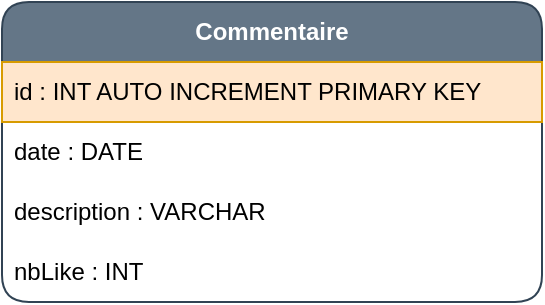 <mxfile version="20.6.0" type="device"><diagram id="0jFWE-cZYEaTjbjNxTbA" name="Page-1"><mxGraphModel dx="1635" dy="838" grid="1" gridSize="10" guides="1" tooltips="1" connect="1" arrows="1" fold="1" page="1" pageScale="1" pageWidth="827" pageHeight="1169" math="0" shadow="0"><root><mxCell id="0"/><mxCell id="1" parent="0"/><mxCell id="0iFBEBgepo2nHVFWvvcg-1" value="&lt;b&gt;Commentaire&lt;/b&gt;" style="swimlane;fontStyle=0;childLayout=stackLayout;horizontal=1;startSize=30;horizontalStack=0;resizeParent=1;resizeParentMax=0;resizeLast=0;collapsible=1;marginBottom=0;whiteSpace=wrap;html=1;rounded=1;fillColor=#647687;fontColor=#ffffff;strokeColor=#314354;" vertex="1" parent="1"><mxGeometry x="60" y="240" width="270" height="150" as="geometry"/></mxCell><mxCell id="0iFBEBgepo2nHVFWvvcg-2" value="id : INT AUTO INCREMENT PRIMARY KEY" style="text;strokeColor=#d79b00;fillColor=#ffe6cc;align=left;verticalAlign=middle;spacingLeft=4;spacingRight=4;overflow=hidden;points=[[0,0.5],[1,0.5]];portConstraint=eastwest;rotatable=0;whiteSpace=wrap;html=1;" vertex="1" parent="0iFBEBgepo2nHVFWvvcg-1"><mxGeometry y="30" width="270" height="30" as="geometry"/></mxCell><mxCell id="0iFBEBgepo2nHVFWvvcg-3" value="date : DATE" style="text;strokeColor=none;fillColor=none;align=left;verticalAlign=middle;spacingLeft=4;spacingRight=4;overflow=hidden;points=[[0,0.5],[1,0.5]];portConstraint=eastwest;rotatable=0;whiteSpace=wrap;html=1;rounded=1;" vertex="1" parent="0iFBEBgepo2nHVFWvvcg-1"><mxGeometry y="60" width="270" height="30" as="geometry"/></mxCell><mxCell id="0iFBEBgepo2nHVFWvvcg-4" value="description : VARCHAR" style="text;strokeColor=none;fillColor=none;align=left;verticalAlign=middle;spacingLeft=4;spacingRight=4;overflow=hidden;points=[[0,0.5],[1,0.5]];portConstraint=eastwest;rotatable=0;whiteSpace=wrap;html=1;rounded=1;" vertex="1" parent="0iFBEBgepo2nHVFWvvcg-1"><mxGeometry y="90" width="270" height="30" as="geometry"/></mxCell><mxCell id="0iFBEBgepo2nHVFWvvcg-5" value="nbLike : INT" style="text;strokeColor=none;fillColor=none;align=left;verticalAlign=middle;spacingLeft=4;spacingRight=4;overflow=hidden;points=[[0,0.5],[1,0.5]];portConstraint=eastwest;rotatable=0;whiteSpace=wrap;html=1;rounded=1;" vertex="1" parent="0iFBEBgepo2nHVFWvvcg-1"><mxGeometry y="120" width="270" height="30" as="geometry"/></mxCell></root></mxGraphModel></diagram></mxfile>